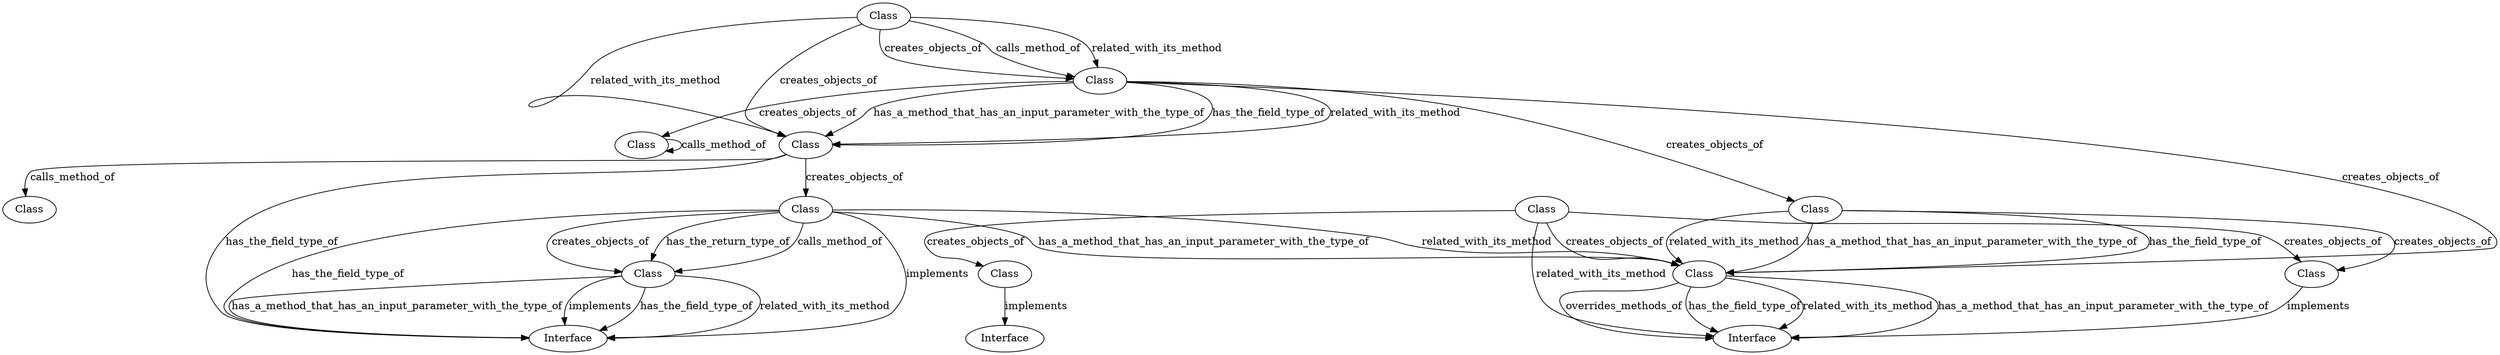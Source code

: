 // Subdue 5.2.2 graph in dot format

digraph SubdueGraph {
  1 [label="Class",color=black,fontcolor=black];
  2 [label="Class",color=black,fontcolor=black];
  3 [label="Class",color=black,fontcolor=black];
  4 [label="Class",color=black,fontcolor=black];
  5 [label="Interface",color=black,fontcolor=black];
  6 [label="Class",color=black,fontcolor=black];
  7 [label="Class",color=black,fontcolor=black];
  8 [label="Interface",color=black,fontcolor=black];
  9 [label="Class",color=black,fontcolor=black];
  10 [label="Class",color=black,fontcolor=black];
  11 [label="Class",color=black,fontcolor=black];
  12 [label="Class",color=black,fontcolor=black];
  13 [label="Class",color=black,fontcolor=black];
  14 [label="Class",color=black,fontcolor=black];
  15 [label="Interface",color=black,fontcolor=black];
  4 -> 8 [label="implements",color=black,fontcolor=black];
  7 -> 5 [label="implements",color=black,fontcolor=black];
  10 -> 15 [label="implements",color=black,fontcolor=black];
  11 -> 15 [label="implements",color=black,fontcolor=black];
  1 -> 9 [label="has_the_field_type_of",color=black,fontcolor=black];
  1 -> 9 [label="related_with_its_method",color=black,fontcolor=black];
  1 -> 9 [label="has_a_method_that_has_an_input_parameter_with_the_type_of",color=black,fontcolor=black];
  1 -> 3 [label="creates_objects_of",color=black,fontcolor=black];
  1 -> 14 [label="creates_objects_of",color=black,fontcolor=black];
  1 -> 2 [label="creates_objects_of",color=black,fontcolor=black];
  2 -> 2 [label="calls_method_of",color=black,fontcolor=black];
  3 -> 14 [label="has_the_field_type_of",color=black,fontcolor=black];
  3 -> 14 [label="related_with_its_method",color=black,fontcolor=black];
  3 -> 14 [label="has_a_method_that_has_an_input_parameter_with_the_type_of",color=black,fontcolor=black];
  3 -> 4 [label="creates_objects_of",color=black,fontcolor=black];
  6 -> 9 [label="related_with_its_method",color=black,fontcolor=black];
  6 -> 9 [label="creates_objects_of",color=black,fontcolor=black];
  6 -> 1 [label="related_with_its_method",color=black,fontcolor=black];
  6 -> 1 [label="creates_objects_of",color=black,fontcolor=black];
  6 -> 1 [label="calls_method_of",color=black,fontcolor=black];
  9 -> 15 [label="has_the_field_type_of",color=black,fontcolor=black];
  9 -> 13 [label="calls_method_of",color=black,fontcolor=black];
  9 -> 11 [label="creates_objects_of",color=black,fontcolor=black];
  10 -> 15 [label="has_the_field_type_of",color=black,fontcolor=black];
  10 -> 15 [label="related_with_its_method",color=black,fontcolor=black];
  10 -> 15 [label="has_a_method_that_has_an_input_parameter_with_the_type_of",color=black,fontcolor=black];
  11 -> 15 [label="has_the_field_type_of",color=black,fontcolor=black];
  11 -> 10 [label="creates_objects_of",color=black,fontcolor=black];
  11 -> 10 [label="has_the_return_type_of",color=black,fontcolor=black];
  11 -> 14 [label="related_with_its_method",color=black,fontcolor=black];
  11 -> 14 [label="has_a_method_that_has_an_input_parameter_with_the_type_of",color=black,fontcolor=black];
  11 -> 10 [label="calls_method_of",color=black,fontcolor=black];
  12 -> 7 [label="creates_objects_of",color=black,fontcolor=black];
  12 -> 8 [label="related_with_its_method",color=black,fontcolor=black];
  12 -> 4 [label="creates_objects_of",color=black,fontcolor=black];
  12 -> 14 [label="creates_objects_of",color=black,fontcolor=black];
  14 -> 8 [label="has_the_field_type_of",color=black,fontcolor=black];
  14 -> 8 [label="related_with_its_method",color=black,fontcolor=black];
  14 -> 8 [label="has_a_method_that_has_an_input_parameter_with_the_type_of",color=black,fontcolor=black];
  14 -> 8 [label="overrides_methods_of",color=black,fontcolor=black];
}
